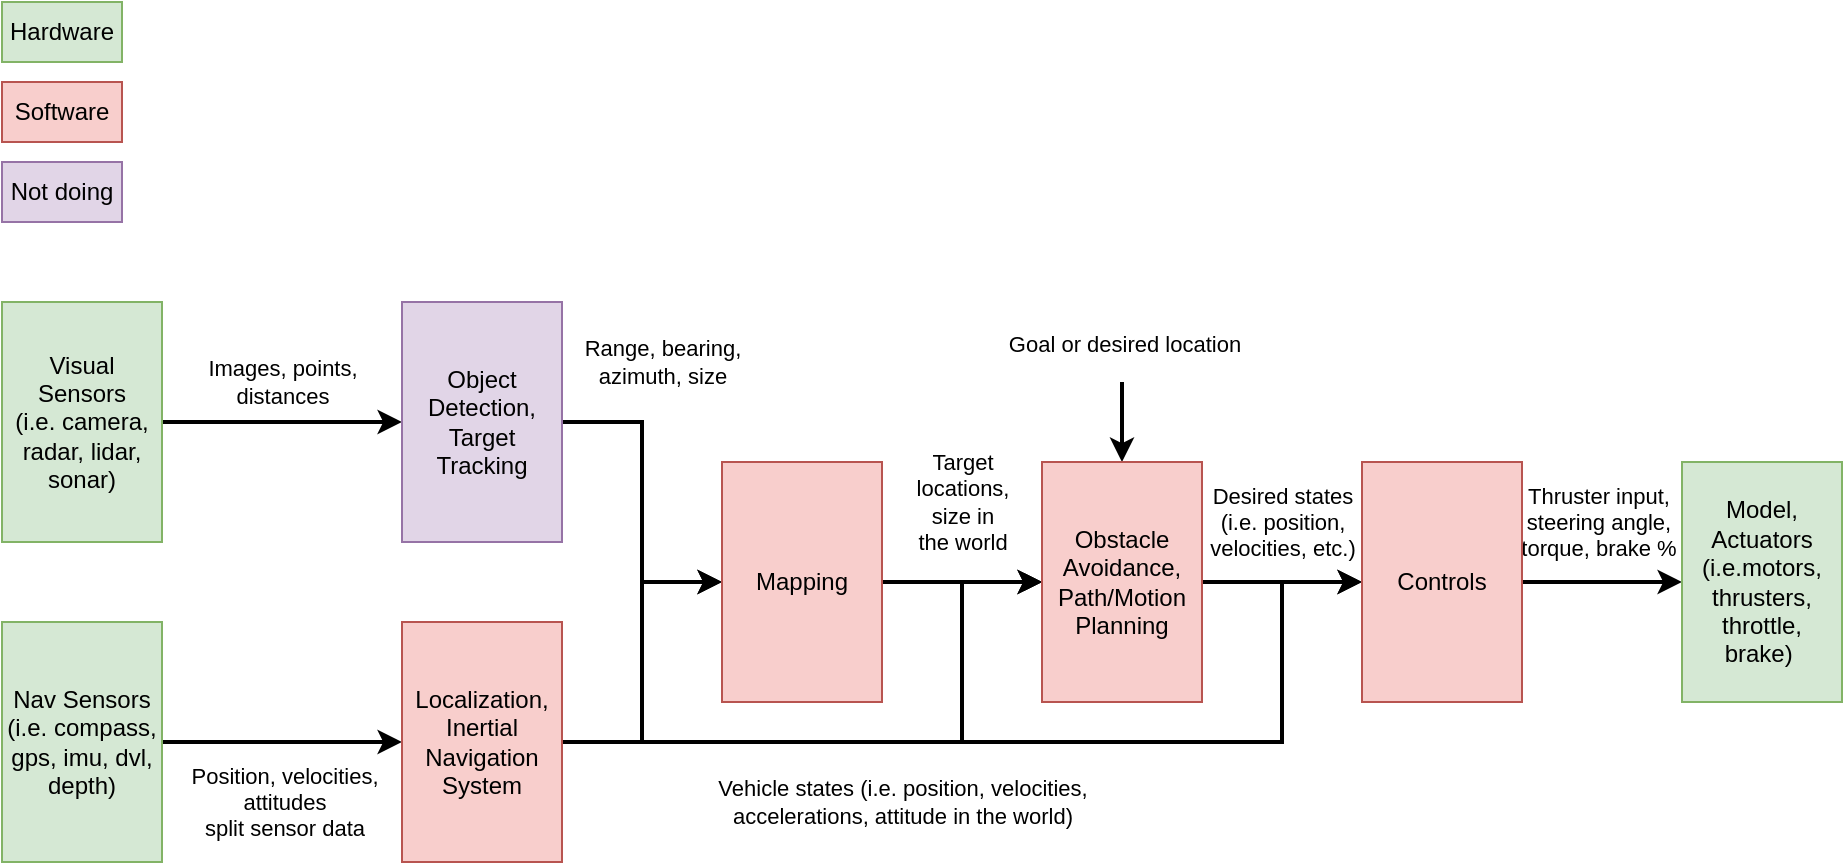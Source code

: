 <mxfile version="24.7.7">
  <diagram name="Page-1" id="JkTOb7egcxgc8h1to_6p">
    <mxGraphModel dx="1147" dy="656" grid="1" gridSize="10" guides="1" tooltips="1" connect="1" arrows="1" fold="1" page="1" pageScale="1" pageWidth="1100" pageHeight="850" math="0" shadow="0">
      <root>
        <mxCell id="0" />
        <mxCell id="1" parent="0" />
        <mxCell id="oaFJKfLlmDRGR765Or4I-6" style="edgeStyle=orthogonalEdgeStyle;rounded=0;orthogonalLoop=1;jettySize=auto;html=1;exitX=1;exitY=0.5;exitDx=0;exitDy=0;entryX=0;entryY=0.5;entryDx=0;entryDy=0;strokeWidth=2;" edge="1" parent="1" source="oaFJKfLlmDRGR765Or4I-1" target="oaFJKfLlmDRGR765Or4I-4">
          <mxGeometry relative="1" as="geometry" />
        </mxCell>
        <mxCell id="oaFJKfLlmDRGR765Or4I-8" value="Images, points,&lt;div&gt;distances&lt;/div&gt;" style="edgeLabel;html=1;align=center;verticalAlign=middle;resizable=0;points=[];" vertex="1" connectable="0" parent="oaFJKfLlmDRGR765Or4I-6">
          <mxGeometry x="-0.15" y="-4" relative="1" as="geometry">
            <mxPoint x="9" y="-24" as="offset" />
          </mxGeometry>
        </mxCell>
        <mxCell id="oaFJKfLlmDRGR765Or4I-1" value="&lt;div&gt;Visual Sensors&lt;/div&gt;&lt;div&gt;(i.e. camera, radar, lidar, sonar)&lt;/div&gt;" style="rounded=0;whiteSpace=wrap;html=1;fillColor=#d5e8d4;strokeColor=#82b366;" vertex="1" parent="1">
          <mxGeometry x="80" y="280" width="80" height="120" as="geometry" />
        </mxCell>
        <mxCell id="oaFJKfLlmDRGR765Or4I-7" style="edgeStyle=orthogonalEdgeStyle;rounded=0;orthogonalLoop=1;jettySize=auto;html=1;exitX=1;exitY=0.5;exitDx=0;exitDy=0;entryX=0;entryY=0.5;entryDx=0;entryDy=0;strokeWidth=2;" edge="1" parent="1" source="oaFJKfLlmDRGR765Or4I-2" target="oaFJKfLlmDRGR765Or4I-5">
          <mxGeometry relative="1" as="geometry" />
        </mxCell>
        <mxCell id="oaFJKfLlmDRGR765Or4I-10" value="&lt;div&gt;Position, velocities,&lt;/div&gt;&lt;div&gt;attitudes&lt;/div&gt;&lt;div&gt;split sensor data&lt;/div&gt;" style="edgeLabel;html=1;align=center;verticalAlign=middle;resizable=0;points=[];" vertex="1" connectable="0" parent="oaFJKfLlmDRGR765Or4I-7">
          <mxGeometry x="0.017" y="-1" relative="1" as="geometry">
            <mxPoint y="29" as="offset" />
          </mxGeometry>
        </mxCell>
        <mxCell id="oaFJKfLlmDRGR765Or4I-2" value="&lt;div&gt;Nav Sensors&lt;/div&gt;&lt;div&gt;(i.e. compass, gps, imu, dvl, depth)&lt;/div&gt;" style="rounded=0;whiteSpace=wrap;html=1;fillColor=#d5e8d4;strokeColor=#82b366;" vertex="1" parent="1">
          <mxGeometry x="80" y="440" width="80" height="120" as="geometry" />
        </mxCell>
        <mxCell id="oaFJKfLlmDRGR765Or4I-12" style="edgeStyle=orthogonalEdgeStyle;rounded=0;orthogonalLoop=1;jettySize=auto;html=1;exitX=1;exitY=0.5;exitDx=0;exitDy=0;entryX=0;entryY=0.5;entryDx=0;entryDy=0;strokeWidth=2;" edge="1" parent="1" source="oaFJKfLlmDRGR765Or4I-4" target="oaFJKfLlmDRGR765Or4I-11">
          <mxGeometry relative="1" as="geometry" />
        </mxCell>
        <mxCell id="oaFJKfLlmDRGR765Or4I-16" value="Range, bearing,&lt;div&gt;azimuth, size&lt;/div&gt;" style="edgeLabel;html=1;align=center;verticalAlign=middle;resizable=0;points=[];" vertex="1" connectable="0" parent="oaFJKfLlmDRGR765Or4I-12">
          <mxGeometry x="-0.25" y="4" relative="1" as="geometry">
            <mxPoint x="6" y="-50" as="offset" />
          </mxGeometry>
        </mxCell>
        <mxCell id="oaFJKfLlmDRGR765Or4I-4" value="Object Detection, Target Tracking" style="rounded=0;whiteSpace=wrap;html=1;fillColor=#e1d5e7;strokeColor=#9673a6;" vertex="1" parent="1">
          <mxGeometry x="280" y="280" width="80" height="120" as="geometry" />
        </mxCell>
        <mxCell id="oaFJKfLlmDRGR765Or4I-14" style="edgeStyle=orthogonalEdgeStyle;rounded=0;orthogonalLoop=1;jettySize=auto;html=1;exitX=1;exitY=0.5;exitDx=0;exitDy=0;entryX=0;entryY=0.5;entryDx=0;entryDy=0;strokeWidth=2;" edge="1" parent="1" source="oaFJKfLlmDRGR765Or4I-5" target="oaFJKfLlmDRGR765Or4I-11">
          <mxGeometry relative="1" as="geometry" />
        </mxCell>
        <mxCell id="oaFJKfLlmDRGR765Or4I-15" value="Vehicle states (i.e. position, velocities,&lt;div&gt;accelerations, attitude in the world)&lt;/div&gt;" style="edgeLabel;html=1;align=center;verticalAlign=middle;resizable=0;points=[];" vertex="1" connectable="0" parent="oaFJKfLlmDRGR765Or4I-14">
          <mxGeometry y="-1" relative="1" as="geometry">
            <mxPoint x="129" y="70" as="offset" />
          </mxGeometry>
        </mxCell>
        <mxCell id="oaFJKfLlmDRGR765Or4I-21" style="edgeStyle=orthogonalEdgeStyle;rounded=0;orthogonalLoop=1;jettySize=auto;html=1;exitX=1;exitY=0.5;exitDx=0;exitDy=0;entryX=0;entryY=0.5;entryDx=0;entryDy=0;strokeWidth=2;" edge="1" parent="1" source="oaFJKfLlmDRGR765Or4I-5" target="oaFJKfLlmDRGR765Or4I-17">
          <mxGeometry relative="1" as="geometry">
            <Array as="points">
              <mxPoint x="560" y="500" />
              <mxPoint x="560" y="420" />
            </Array>
          </mxGeometry>
        </mxCell>
        <mxCell id="oaFJKfLlmDRGR765Or4I-22" style="edgeStyle=orthogonalEdgeStyle;rounded=0;orthogonalLoop=1;jettySize=auto;html=1;exitX=1;exitY=0.5;exitDx=0;exitDy=0;entryX=0;entryY=0.5;entryDx=0;entryDy=0;strokeWidth=2;" edge="1" parent="1" source="oaFJKfLlmDRGR765Or4I-5" target="oaFJKfLlmDRGR765Or4I-18">
          <mxGeometry relative="1" as="geometry">
            <Array as="points">
              <mxPoint x="720" y="500" />
              <mxPoint x="720" y="420" />
            </Array>
          </mxGeometry>
        </mxCell>
        <mxCell id="oaFJKfLlmDRGR765Or4I-5" value="Localization, Inertial Navigation System" style="rounded=0;whiteSpace=wrap;html=1;fillColor=#f8cecc;strokeColor=#b85450;" vertex="1" parent="1">
          <mxGeometry x="280" y="440" width="80" height="120" as="geometry" />
        </mxCell>
        <mxCell id="oaFJKfLlmDRGR765Or4I-24" style="edgeStyle=orthogonalEdgeStyle;rounded=0;orthogonalLoop=1;jettySize=auto;html=1;exitX=1;exitY=0.5;exitDx=0;exitDy=0;entryX=0;entryY=0.5;entryDx=0;entryDy=0;strokeWidth=2;" edge="1" parent="1" source="oaFJKfLlmDRGR765Or4I-11" target="oaFJKfLlmDRGR765Or4I-17">
          <mxGeometry relative="1" as="geometry" />
        </mxCell>
        <mxCell id="oaFJKfLlmDRGR765Or4I-26" value="Target&lt;div&gt;locations,&lt;div&gt;size in&lt;/div&gt;&lt;div&gt;the world&lt;/div&gt;&lt;/div&gt;" style="edgeLabel;html=1;align=center;verticalAlign=middle;resizable=0;points=[];" vertex="1" connectable="0" parent="oaFJKfLlmDRGR765Or4I-24">
          <mxGeometry x="-0.725" y="-1" relative="1" as="geometry">
            <mxPoint x="29" y="-41" as="offset" />
          </mxGeometry>
        </mxCell>
        <mxCell id="oaFJKfLlmDRGR765Or4I-27" value="" style="edgeStyle=orthogonalEdgeStyle;rounded=0;orthogonalLoop=1;jettySize=auto;html=1;" edge="1" parent="1" source="oaFJKfLlmDRGR765Or4I-11" target="oaFJKfLlmDRGR765Or4I-17">
          <mxGeometry relative="1" as="geometry" />
        </mxCell>
        <mxCell id="oaFJKfLlmDRGR765Or4I-11" value="Mapping" style="rounded=0;whiteSpace=wrap;html=1;fillColor=#f8cecc;strokeColor=#b85450;" vertex="1" parent="1">
          <mxGeometry x="440" y="360" width="80" height="120" as="geometry" />
        </mxCell>
        <mxCell id="oaFJKfLlmDRGR765Or4I-25" style="edgeStyle=orthogonalEdgeStyle;rounded=0;orthogonalLoop=1;jettySize=auto;html=1;exitX=1;exitY=0.5;exitDx=0;exitDy=0;strokeWidth=2;" edge="1" parent="1" source="oaFJKfLlmDRGR765Or4I-17">
          <mxGeometry relative="1" as="geometry">
            <mxPoint x="760" y="420" as="targetPoint" />
          </mxGeometry>
        </mxCell>
        <mxCell id="oaFJKfLlmDRGR765Or4I-33" value="Desired states&lt;div&gt;(i.e. position,&lt;/div&gt;&lt;div&gt;velocities, etc.)&lt;/div&gt;" style="edgeLabel;html=1;align=center;verticalAlign=middle;resizable=0;points=[];" vertex="1" connectable="0" parent="oaFJKfLlmDRGR765Or4I-25">
          <mxGeometry x="-0.503" y="1" relative="1" as="geometry">
            <mxPoint x="20" y="-29" as="offset" />
          </mxGeometry>
        </mxCell>
        <mxCell id="oaFJKfLlmDRGR765Or4I-28" style="edgeStyle=orthogonalEdgeStyle;rounded=0;orthogonalLoop=1;jettySize=auto;html=1;exitX=0.5;exitY=0;exitDx=0;exitDy=0;strokeColor=none;" edge="1" parent="1" source="oaFJKfLlmDRGR765Or4I-17">
          <mxGeometry relative="1" as="geometry">
            <mxPoint x="640" y="280" as="targetPoint" />
          </mxGeometry>
        </mxCell>
        <mxCell id="oaFJKfLlmDRGR765Or4I-29" style="edgeStyle=orthogonalEdgeStyle;rounded=0;orthogonalLoop=1;jettySize=auto;html=1;exitX=0.5;exitY=0;exitDx=0;exitDy=0;strokeWidth=2;endArrow=none;endFill=0;startArrow=classic;startFill=1;" edge="1" parent="1" source="oaFJKfLlmDRGR765Or4I-17">
          <mxGeometry relative="1" as="geometry">
            <mxPoint x="640" y="320" as="targetPoint" />
          </mxGeometry>
        </mxCell>
        <mxCell id="oaFJKfLlmDRGR765Or4I-31" value="Goal or desired location" style="edgeLabel;html=1;align=center;verticalAlign=middle;resizable=0;points=[];" vertex="1" connectable="0" parent="oaFJKfLlmDRGR765Or4I-29">
          <mxGeometry x="0.143" relative="1" as="geometry">
            <mxPoint y="-37" as="offset" />
          </mxGeometry>
        </mxCell>
        <mxCell id="oaFJKfLlmDRGR765Or4I-17" value="Obstacle Avoidance, Path/Motion Planning" style="rounded=0;whiteSpace=wrap;html=1;fillColor=#f8cecc;strokeColor=#b85450;" vertex="1" parent="1">
          <mxGeometry x="600" y="360" width="80" height="120" as="geometry" />
        </mxCell>
        <mxCell id="oaFJKfLlmDRGR765Or4I-23" style="edgeStyle=orthogonalEdgeStyle;rounded=0;orthogonalLoop=1;jettySize=auto;html=1;exitX=1;exitY=0.5;exitDx=0;exitDy=0;entryX=0;entryY=0.5;entryDx=0;entryDy=0;strokeWidth=2;" edge="1" parent="1" source="oaFJKfLlmDRGR765Or4I-18" target="oaFJKfLlmDRGR765Or4I-20">
          <mxGeometry relative="1" as="geometry" />
        </mxCell>
        <mxCell id="oaFJKfLlmDRGR765Or4I-34" value="Thruster input,&lt;div&gt;steering angle,&lt;/div&gt;&lt;div&gt;torque, brake %&lt;/div&gt;" style="edgeLabel;html=1;align=center;verticalAlign=middle;resizable=0;points=[];" vertex="1" connectable="0" parent="oaFJKfLlmDRGR765Or4I-23">
          <mxGeometry x="-0.05" relative="1" as="geometry">
            <mxPoint y="-30" as="offset" />
          </mxGeometry>
        </mxCell>
        <mxCell id="oaFJKfLlmDRGR765Or4I-18" value="Controls" style="rounded=0;whiteSpace=wrap;html=1;fillColor=#f8cecc;strokeColor=#b85450;" vertex="1" parent="1">
          <mxGeometry x="760" y="360" width="80" height="120" as="geometry" />
        </mxCell>
        <mxCell id="oaFJKfLlmDRGR765Or4I-20" value="&lt;div&gt;Model, Actuators (i.e.&lt;span style=&quot;background-color: initial;&quot;&gt;motors, thrusters,&lt;/span&gt;&lt;/div&gt;&lt;div&gt;throttle, brake)&amp;nbsp;&lt;/div&gt;" style="rounded=0;whiteSpace=wrap;html=1;fillColor=#d5e8d4;strokeColor=#82b366;" vertex="1" parent="1">
          <mxGeometry x="920" y="360" width="80" height="120" as="geometry" />
        </mxCell>
        <mxCell id="oaFJKfLlmDRGR765Or4I-35" value="Hardware" style="rounded=0;whiteSpace=wrap;html=1;fillColor=#d5e8d4;strokeColor=#82b366;" vertex="1" parent="1">
          <mxGeometry x="80" y="130" width="60" height="30" as="geometry" />
        </mxCell>
        <mxCell id="oaFJKfLlmDRGR765Or4I-37" value="Software" style="rounded=0;whiteSpace=wrap;html=1;fillColor=#f8cecc;strokeColor=#b85450;" vertex="1" parent="1">
          <mxGeometry x="80" y="170" width="60" height="30" as="geometry" />
        </mxCell>
        <mxCell id="oaFJKfLlmDRGR765Or4I-38" value="Not doing" style="rounded=0;whiteSpace=wrap;html=1;fillColor=#e1d5e7;strokeColor=#9673a6;" vertex="1" parent="1">
          <mxGeometry x="80" y="210" width="60" height="30" as="geometry" />
        </mxCell>
      </root>
    </mxGraphModel>
  </diagram>
</mxfile>
